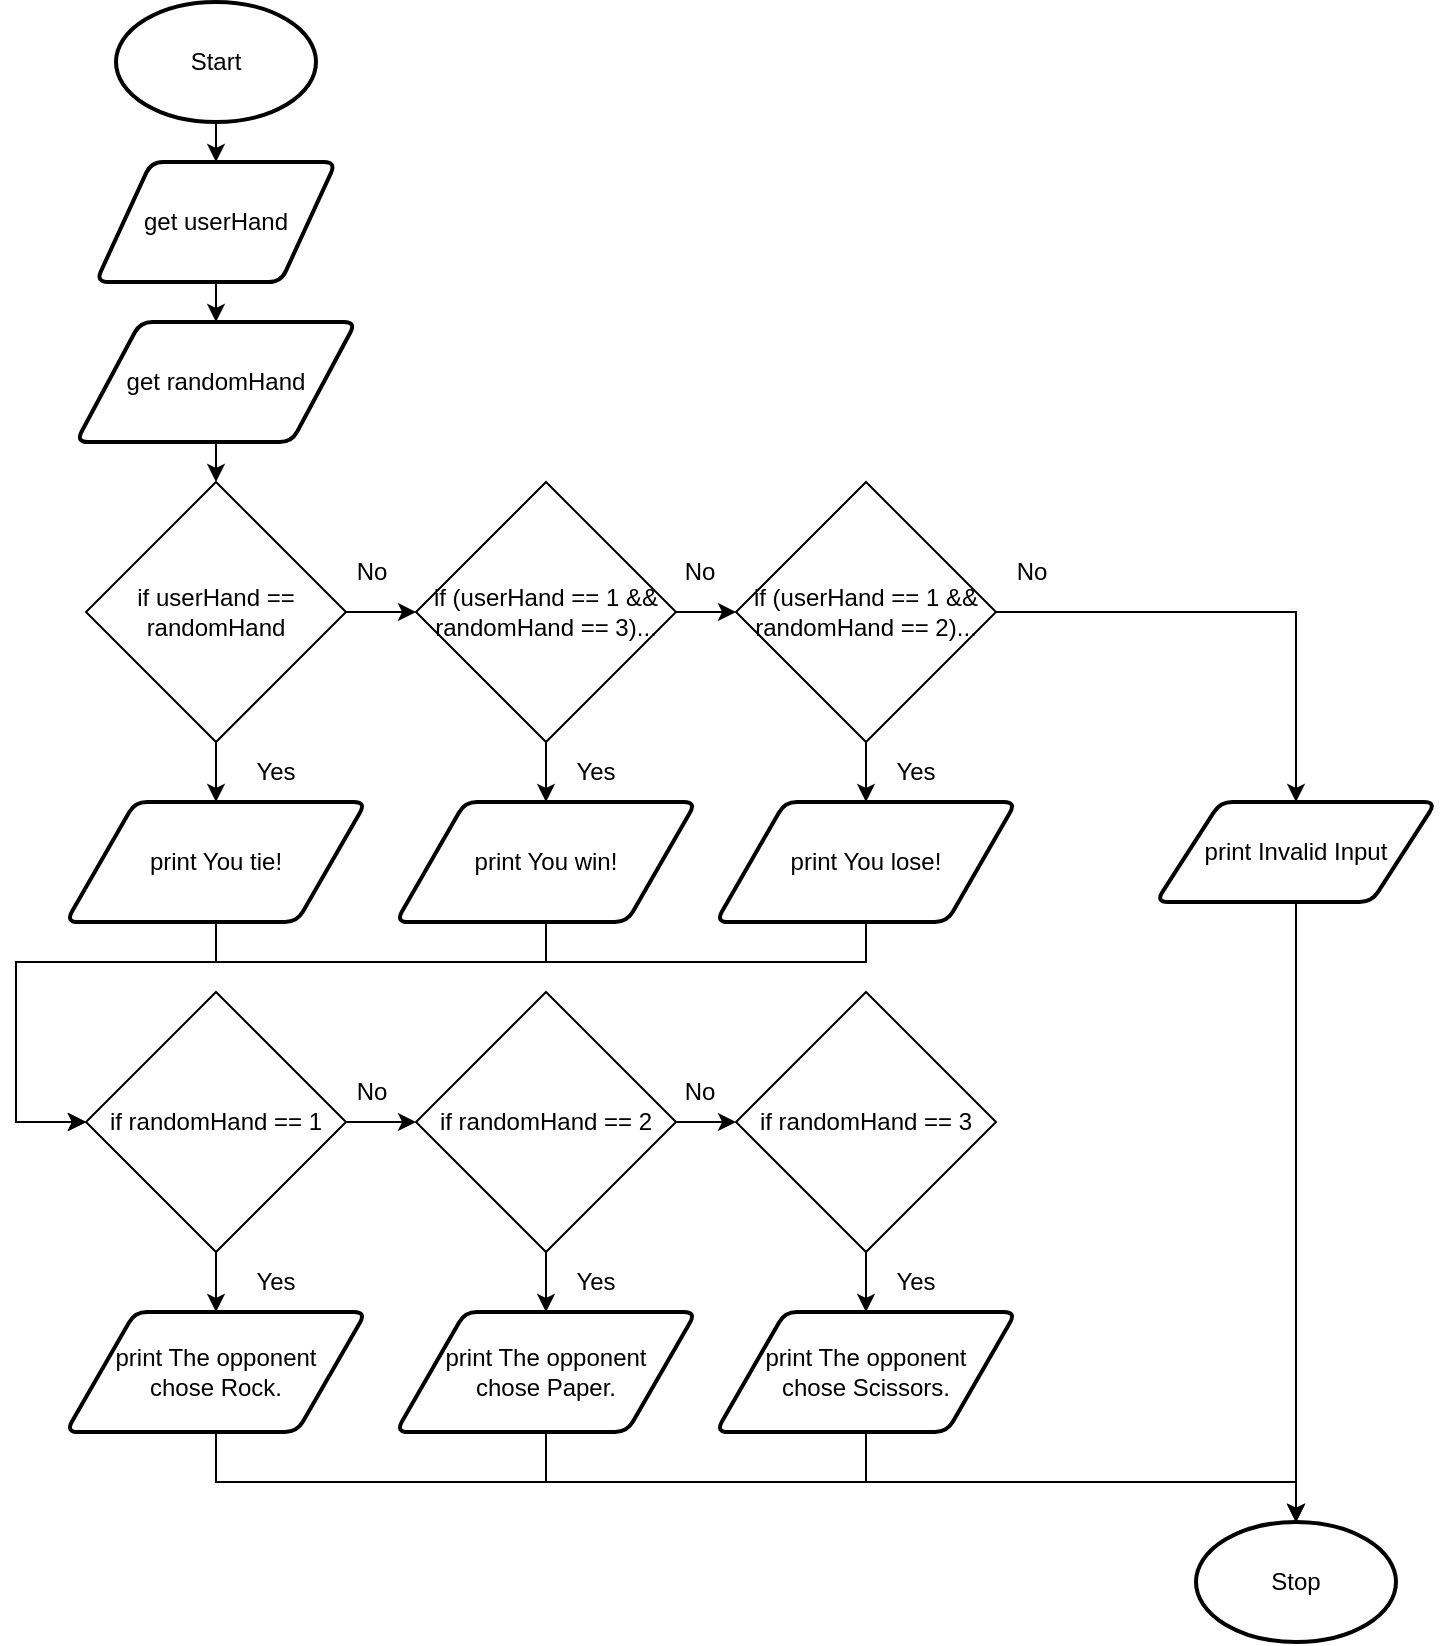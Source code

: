 <mxfile>
    <diagram id="q7JZCSy0gCoaakLFXjkL" name="Page-1">
        <mxGraphModel dx="1202" dy="790" grid="1" gridSize="10" guides="1" tooltips="1" connect="1" arrows="1" fold="1" page="1" pageScale="1" pageWidth="827" pageHeight="1169" math="0" shadow="0">
            <root>
                <mxCell id="0"/>
                <mxCell id="1" parent="0"/>
                <mxCell id="18" style="edgeStyle=none;html=1;exitX=0.5;exitY=1;exitDx=0;exitDy=0;exitPerimeter=0;entryX=0.5;entryY=0;entryDx=0;entryDy=0;" parent="1" source="19" target="21" edge="1">
                    <mxGeometry relative="1" as="geometry"/>
                </mxCell>
                <mxCell id="19" value="Start" style="strokeWidth=2;html=1;shape=mxgraph.flowchart.start_1;whiteSpace=wrap;" parent="1" vertex="1">
                    <mxGeometry x="130" y="40" width="100" height="60" as="geometry"/>
                </mxCell>
                <mxCell id="49" style="edgeStyle=none;html=1;exitX=0.5;exitY=1;exitDx=0;exitDy=0;entryX=0.5;entryY=0;entryDx=0;entryDy=0;" edge="1" parent="1" source="21" target="48">
                    <mxGeometry relative="1" as="geometry"/>
                </mxCell>
                <mxCell id="21" value="get userHand" style="shape=parallelogram;html=1;strokeWidth=2;perimeter=parallelogramPerimeter;whiteSpace=wrap;rounded=1;arcSize=12;size=0.23;" parent="1" vertex="1">
                    <mxGeometry x="120" y="120" width="120" height="60" as="geometry"/>
                </mxCell>
                <mxCell id="22" value="Stop" style="strokeWidth=2;html=1;shape=mxgraph.flowchart.start_1;whiteSpace=wrap;" parent="1" vertex="1">
                    <mxGeometry x="670" y="800" width="100" height="60" as="geometry"/>
                </mxCell>
                <mxCell id="27" value="No" style="text;html=1;strokeColor=none;fillColor=none;align=center;verticalAlign=middle;whiteSpace=wrap;rounded=0;" parent="1" vertex="1">
                    <mxGeometry x="240" y="310" width="36" height="30" as="geometry"/>
                </mxCell>
                <mxCell id="51" style="edgeStyle=none;html=1;exitX=0.5;exitY=1;exitDx=0;exitDy=0;entryX=0.5;entryY=0;entryDx=0;entryDy=0;" edge="1" parent="1" source="48" target="50">
                    <mxGeometry relative="1" as="geometry"/>
                </mxCell>
                <mxCell id="48" value="get randomHand" style="shape=parallelogram;html=1;strokeWidth=2;perimeter=parallelogramPerimeter;whiteSpace=wrap;rounded=1;arcSize=12;size=0.23;" vertex="1" parent="1">
                    <mxGeometry x="110" y="200" width="140" height="60" as="geometry"/>
                </mxCell>
                <mxCell id="53" style="edgeStyle=none;html=1;exitX=1;exitY=0.5;exitDx=0;exitDy=0;entryX=0;entryY=0.5;entryDx=0;entryDy=0;" edge="1" parent="1" source="50" target="52">
                    <mxGeometry relative="1" as="geometry"/>
                </mxCell>
                <mxCell id="55" style="edgeStyle=none;html=1;exitX=0.5;exitY=1;exitDx=0;exitDy=0;entryX=0.5;entryY=0;entryDx=0;entryDy=0;" edge="1" parent="1" source="50" target="54">
                    <mxGeometry relative="1" as="geometry"/>
                </mxCell>
                <mxCell id="50" value="if userHand == randomHand" style="rhombus;whiteSpace=wrap;html=1;" vertex="1" parent="1">
                    <mxGeometry x="115" y="280" width="130" height="130" as="geometry"/>
                </mxCell>
                <mxCell id="61" style="edgeStyle=none;html=1;exitX=1;exitY=0.5;exitDx=0;exitDy=0;entryX=0;entryY=0.5;entryDx=0;entryDy=0;" edge="1" parent="1" source="52" target="60">
                    <mxGeometry relative="1" as="geometry"/>
                </mxCell>
                <mxCell id="65" style="edgeStyle=none;html=1;exitX=0.5;exitY=1;exitDx=0;exitDy=0;entryX=0.5;entryY=0;entryDx=0;entryDy=0;" edge="1" parent="1" source="52" target="64">
                    <mxGeometry relative="1" as="geometry"/>
                </mxCell>
                <mxCell id="52" value="if (userHand == 1 &amp;amp;&amp;amp; randomHand == 3)..." style="rhombus;whiteSpace=wrap;html=1;" vertex="1" parent="1">
                    <mxGeometry x="280" y="280" width="130" height="130" as="geometry"/>
                </mxCell>
                <mxCell id="71" style="edgeStyle=none;rounded=0;html=1;exitX=0.5;exitY=1;exitDx=0;exitDy=0;entryX=0;entryY=0.5;entryDx=0;entryDy=0;" edge="1" parent="1" source="54" target="59">
                    <mxGeometry relative="1" as="geometry">
                        <Array as="points">
                            <mxPoint x="180" y="520"/>
                            <mxPoint x="80" y="520"/>
                            <mxPoint x="80" y="600"/>
                        </Array>
                    </mxGeometry>
                </mxCell>
                <mxCell id="54" value="print You tie!" style="shape=parallelogram;html=1;strokeWidth=2;perimeter=parallelogramPerimeter;whiteSpace=wrap;rounded=1;arcSize=12;size=0.23;" vertex="1" parent="1">
                    <mxGeometry x="105" y="440" width="150" height="60" as="geometry"/>
                </mxCell>
                <mxCell id="56" value="Yes" style="text;html=1;strokeColor=none;fillColor=none;align=center;verticalAlign=middle;whiteSpace=wrap;rounded=0;" vertex="1" parent="1">
                    <mxGeometry x="190" y="410" width="40" height="30" as="geometry"/>
                </mxCell>
                <mxCell id="58" style="edgeStyle=none;html=1;exitX=0.5;exitY=1;exitDx=0;exitDy=0;entryX=0.5;entryY=0;entryDx=0;entryDy=0;entryPerimeter=0;" edge="1" parent="1" source="57" target="22">
                    <mxGeometry relative="1" as="geometry"/>
                </mxCell>
                <mxCell id="57" value="print Invalid Input" style="shape=parallelogram;html=1;strokeWidth=2;perimeter=parallelogramPerimeter;whiteSpace=wrap;rounded=1;arcSize=12;size=0.23;" vertex="1" parent="1">
                    <mxGeometry x="650" y="440" width="140" height="50" as="geometry"/>
                </mxCell>
                <mxCell id="76" style="edgeStyle=none;rounded=0;html=1;exitX=1;exitY=0.5;exitDx=0;exitDy=0;entryX=0;entryY=0.5;entryDx=0;entryDy=0;" edge="1" parent="1" source="59" target="72">
                    <mxGeometry relative="1" as="geometry"/>
                </mxCell>
                <mxCell id="59" value="if randomHand == 1" style="rhombus;whiteSpace=wrap;html=1;" vertex="1" parent="1">
                    <mxGeometry x="115" y="535" width="130" height="130" as="geometry"/>
                </mxCell>
                <mxCell id="67" style="edgeStyle=none;html=1;exitX=0.5;exitY=1;exitDx=0;exitDy=0;entryX=0.5;entryY=0;entryDx=0;entryDy=0;" edge="1" parent="1" source="60" target="66">
                    <mxGeometry relative="1" as="geometry"/>
                </mxCell>
                <mxCell id="70" style="edgeStyle=none;html=1;exitX=1;exitY=0.5;exitDx=0;exitDy=0;entryX=0.5;entryY=0;entryDx=0;entryDy=0;rounded=0;" edge="1" parent="1" source="60" target="57">
                    <mxGeometry relative="1" as="geometry">
                        <Array as="points">
                            <mxPoint x="720" y="345"/>
                        </Array>
                    </mxGeometry>
                </mxCell>
                <mxCell id="60" value="if (userHand == 1 &amp;amp;&amp;amp; randomHand == 2)..." style="rhombus;whiteSpace=wrap;html=1;" vertex="1" parent="1">
                    <mxGeometry x="440" y="280" width="130" height="130" as="geometry"/>
                </mxCell>
                <mxCell id="62" value="No" style="text;html=1;strokeColor=none;fillColor=none;align=center;verticalAlign=middle;whiteSpace=wrap;rounded=0;" vertex="1" parent="1">
                    <mxGeometry x="404" y="310" width="36" height="30" as="geometry"/>
                </mxCell>
                <mxCell id="63" value="Yes" style="text;html=1;strokeColor=none;fillColor=none;align=center;verticalAlign=middle;whiteSpace=wrap;rounded=0;" vertex="1" parent="1">
                    <mxGeometry x="350" y="410" width="40" height="30" as="geometry"/>
                </mxCell>
                <mxCell id="74" style="edgeStyle=none;rounded=0;html=1;exitX=0.5;exitY=1;exitDx=0;exitDy=0;entryX=0;entryY=0.5;entryDx=0;entryDy=0;" edge="1" parent="1" source="64" target="59">
                    <mxGeometry relative="1" as="geometry">
                        <Array as="points">
                            <mxPoint x="345" y="520"/>
                            <mxPoint x="80" y="520"/>
                            <mxPoint x="80" y="600"/>
                        </Array>
                    </mxGeometry>
                </mxCell>
                <mxCell id="64" value="print You win!" style="shape=parallelogram;html=1;strokeWidth=2;perimeter=parallelogramPerimeter;whiteSpace=wrap;rounded=1;arcSize=12;size=0.23;" vertex="1" parent="1">
                    <mxGeometry x="270" y="440" width="150" height="60" as="geometry"/>
                </mxCell>
                <mxCell id="75" style="edgeStyle=none;rounded=0;html=1;exitX=0.5;exitY=1;exitDx=0;exitDy=0;entryX=0;entryY=0.5;entryDx=0;entryDy=0;" edge="1" parent="1" source="66" target="59">
                    <mxGeometry relative="1" as="geometry">
                        <Array as="points">
                            <mxPoint x="505" y="520"/>
                            <mxPoint x="80" y="520"/>
                            <mxPoint x="80" y="600"/>
                        </Array>
                    </mxGeometry>
                </mxCell>
                <mxCell id="66" value="print You lose!" style="shape=parallelogram;html=1;strokeWidth=2;perimeter=parallelogramPerimeter;whiteSpace=wrap;rounded=1;arcSize=12;size=0.23;" vertex="1" parent="1">
                    <mxGeometry x="430" y="440" width="150" height="60" as="geometry"/>
                </mxCell>
                <mxCell id="68" value="Yes" style="text;html=1;strokeColor=none;fillColor=none;align=center;verticalAlign=middle;whiteSpace=wrap;rounded=0;" vertex="1" parent="1">
                    <mxGeometry x="510" y="410" width="40" height="30" as="geometry"/>
                </mxCell>
                <mxCell id="69" value="No" style="text;html=1;strokeColor=none;fillColor=none;align=center;verticalAlign=middle;whiteSpace=wrap;rounded=0;" vertex="1" parent="1">
                    <mxGeometry x="570" y="310" width="36" height="30" as="geometry"/>
                </mxCell>
                <mxCell id="79" style="edgeStyle=none;rounded=0;html=1;exitX=1;exitY=0.5;exitDx=0;exitDy=0;entryX=0;entryY=0.5;entryDx=0;entryDy=0;" edge="1" parent="1" source="72" target="78">
                    <mxGeometry relative="1" as="geometry"/>
                </mxCell>
                <mxCell id="72" value="if randomHand == 2" style="rhombus;whiteSpace=wrap;html=1;" vertex="1" parent="1">
                    <mxGeometry x="280" y="535" width="130" height="130" as="geometry"/>
                </mxCell>
                <mxCell id="77" value="No" style="text;html=1;strokeColor=none;fillColor=none;align=center;verticalAlign=middle;whiteSpace=wrap;rounded=0;" vertex="1" parent="1">
                    <mxGeometry x="240" y="570" width="36" height="30" as="geometry"/>
                </mxCell>
                <mxCell id="78" value="if randomHand == 3" style="rhombus;whiteSpace=wrap;html=1;" vertex="1" parent="1">
                    <mxGeometry x="440" y="535" width="130" height="130" as="geometry"/>
                </mxCell>
                <mxCell id="80" value="No" style="text;html=1;strokeColor=none;fillColor=none;align=center;verticalAlign=middle;whiteSpace=wrap;rounded=0;" vertex="1" parent="1">
                    <mxGeometry x="404" y="570" width="36" height="30" as="geometry"/>
                </mxCell>
                <mxCell id="81" style="edgeStyle=none;html=1;exitX=0.5;exitY=1;exitDx=0;exitDy=0;entryX=0.5;entryY=0;entryDx=0;entryDy=0;" edge="1" parent="1" target="83">
                    <mxGeometry relative="1" as="geometry">
                        <mxPoint x="180" y="665" as="sourcePoint"/>
                    </mxGeometry>
                </mxCell>
                <mxCell id="82" style="edgeStyle=none;html=1;exitX=0.5;exitY=1;exitDx=0;exitDy=0;entryX=0.5;entryY=0;entryDx=0;entryDy=0;" edge="1" parent="1" target="87">
                    <mxGeometry relative="1" as="geometry">
                        <mxPoint x="345" y="665" as="sourcePoint"/>
                    </mxGeometry>
                </mxCell>
                <mxCell id="92" style="edgeStyle=none;rounded=0;html=1;exitX=0.5;exitY=1;exitDx=0;exitDy=0;entryX=0.5;entryY=0;entryDx=0;entryDy=0;entryPerimeter=0;" edge="1" parent="1" source="83" target="22">
                    <mxGeometry relative="1" as="geometry">
                        <Array as="points">
                            <mxPoint x="180" y="780"/>
                            <mxPoint x="720" y="780"/>
                        </Array>
                    </mxGeometry>
                </mxCell>
                <mxCell id="83" value="print The opponent &lt;br&gt;chose Rock." style="shape=parallelogram;html=1;strokeWidth=2;perimeter=parallelogramPerimeter;whiteSpace=wrap;rounded=1;arcSize=12;size=0.23;" vertex="1" parent="1">
                    <mxGeometry x="105" y="695" width="150" height="60" as="geometry"/>
                </mxCell>
                <mxCell id="84" value="Yes" style="text;html=1;strokeColor=none;fillColor=none;align=center;verticalAlign=middle;whiteSpace=wrap;rounded=0;" vertex="1" parent="1">
                    <mxGeometry x="190" y="665" width="40" height="30" as="geometry"/>
                </mxCell>
                <mxCell id="85" style="edgeStyle=none;html=1;exitX=0.5;exitY=1;exitDx=0;exitDy=0;entryX=0.5;entryY=0;entryDx=0;entryDy=0;" edge="1" parent="1" target="88">
                    <mxGeometry relative="1" as="geometry">
                        <mxPoint x="505" y="665" as="sourcePoint"/>
                    </mxGeometry>
                </mxCell>
                <mxCell id="86" value="Yes" style="text;html=1;strokeColor=none;fillColor=none;align=center;verticalAlign=middle;whiteSpace=wrap;rounded=0;" vertex="1" parent="1">
                    <mxGeometry x="350" y="665" width="40" height="30" as="geometry"/>
                </mxCell>
                <mxCell id="91" style="edgeStyle=none;rounded=0;html=1;exitX=0.5;exitY=1;exitDx=0;exitDy=0;" edge="1" parent="1" source="87">
                    <mxGeometry relative="1" as="geometry">
                        <mxPoint x="720" y="800" as="targetPoint"/>
                        <Array as="points">
                            <mxPoint x="345" y="780"/>
                            <mxPoint x="720" y="780"/>
                        </Array>
                    </mxGeometry>
                </mxCell>
                <mxCell id="87" value="print The opponent &lt;br&gt;chose Paper." style="shape=parallelogram;html=1;strokeWidth=2;perimeter=parallelogramPerimeter;whiteSpace=wrap;rounded=1;arcSize=12;size=0.23;" vertex="1" parent="1">
                    <mxGeometry x="270" y="695" width="150" height="60" as="geometry"/>
                </mxCell>
                <mxCell id="90" style="edgeStyle=none;rounded=0;html=1;exitX=0.5;exitY=1;exitDx=0;exitDy=0;entryX=0.5;entryY=0;entryDx=0;entryDy=0;entryPerimeter=0;" edge="1" parent="1" source="88" target="22">
                    <mxGeometry relative="1" as="geometry">
                        <Array as="points">
                            <mxPoint x="505" y="780"/>
                            <mxPoint x="720" y="780"/>
                        </Array>
                    </mxGeometry>
                </mxCell>
                <mxCell id="88" value="print The opponent &lt;br&gt;chose Scissors." style="shape=parallelogram;html=1;strokeWidth=2;perimeter=parallelogramPerimeter;whiteSpace=wrap;rounded=1;arcSize=12;size=0.23;" vertex="1" parent="1">
                    <mxGeometry x="430" y="695" width="150" height="60" as="geometry"/>
                </mxCell>
                <mxCell id="89" value="Yes" style="text;html=1;strokeColor=none;fillColor=none;align=center;verticalAlign=middle;whiteSpace=wrap;rounded=0;" vertex="1" parent="1">
                    <mxGeometry x="510" y="665" width="40" height="30" as="geometry"/>
                </mxCell>
            </root>
        </mxGraphModel>
    </diagram>
</mxfile>
